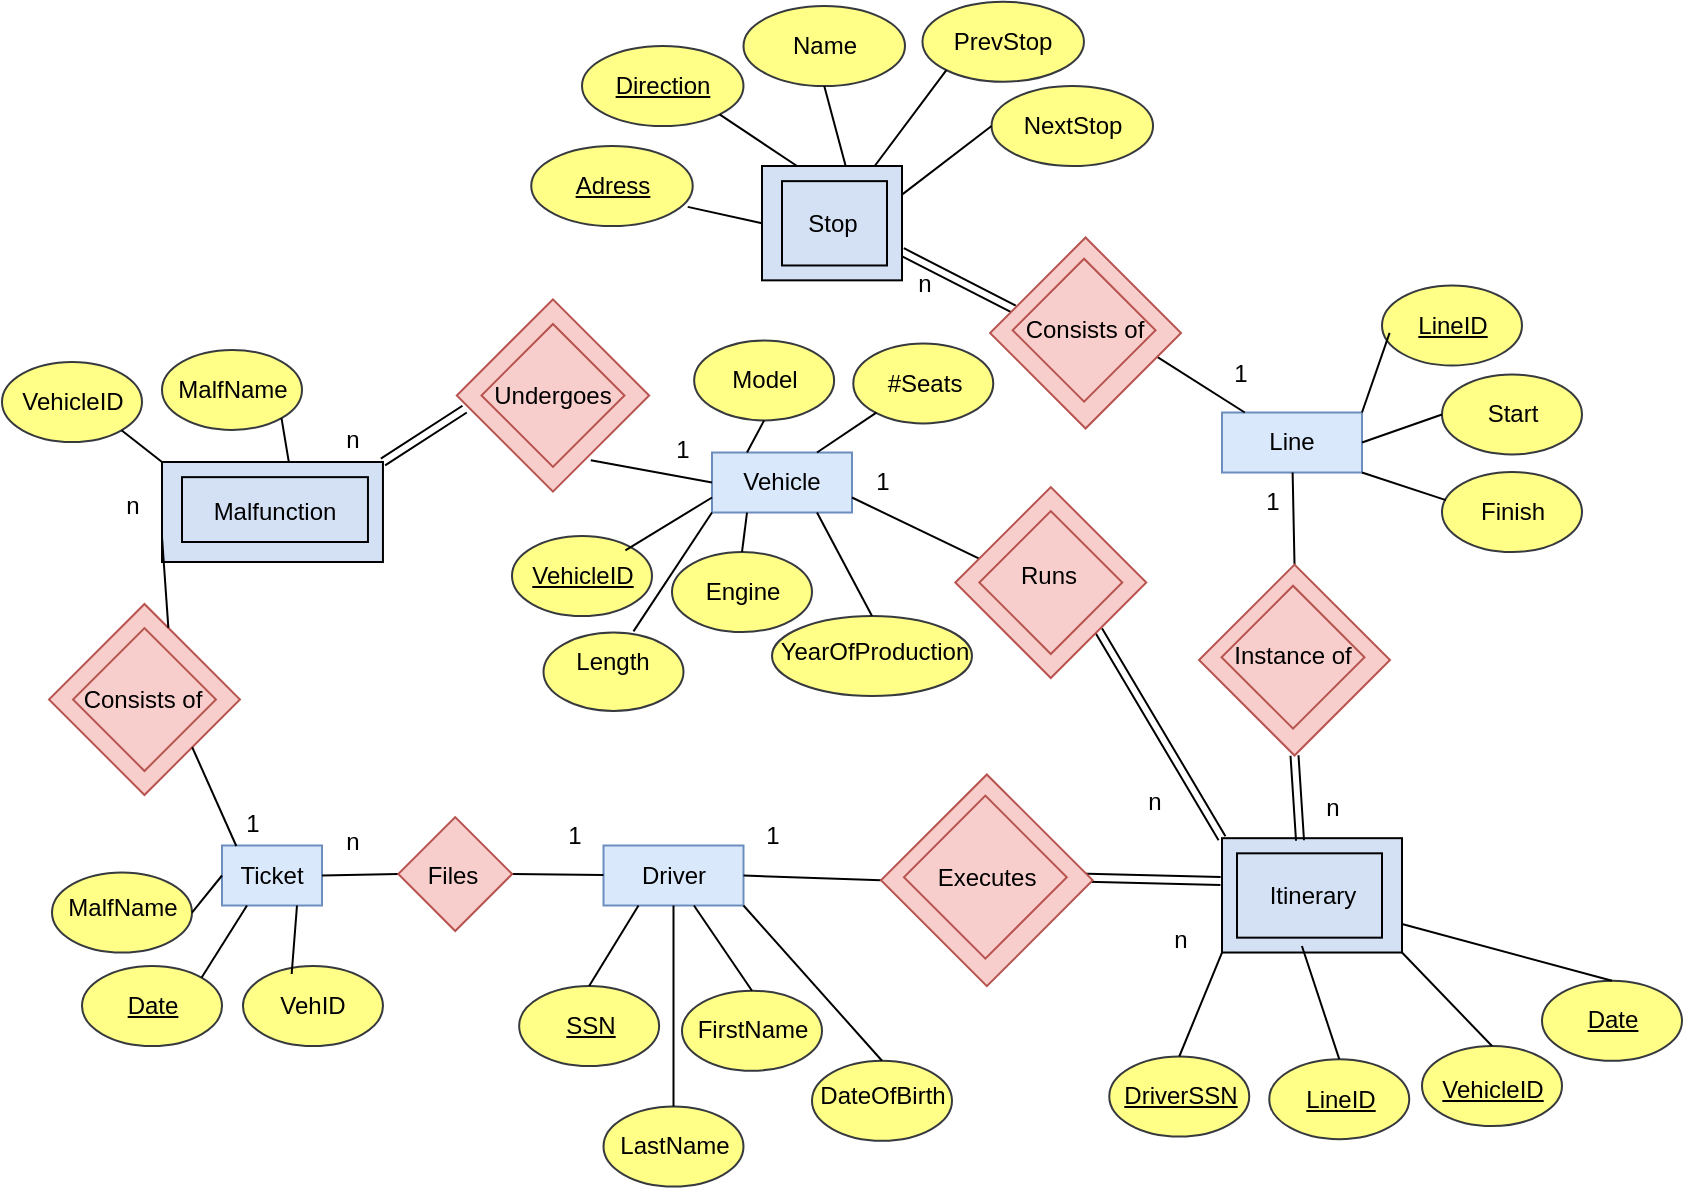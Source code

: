 <mxfile version="20.5.1" type="github">
  <diagram name="Page-1" id="74e2e168-ea6b-b213-b513-2b3c1d86103e">
    <mxGraphModel dx="1483" dy="707" grid="1" gridSize="10" guides="1" tooltips="1" connect="1" arrows="1" fold="1" page="1" pageScale="1" pageWidth="1600" pageHeight="1200" background="#ffffff" math="0" shadow="0">
      <root>
        <mxCell id="0" />
        <mxCell id="1" parent="0" />
        <mxCell id="0TpY3zneYbciwW2qCHmm-88" value="" style="rounded=0;whiteSpace=wrap;html=1;fillColor=#D4E1F5;" vertex="1" parent="1">
          <mxGeometry x="900" y="516.09" width="90" height="57.17" as="geometry" />
        </mxCell>
        <mxCell id="RQqygvgA-cGsSz0pc4jh-1" value="&lt;div&gt;Vehicle&lt;/div&gt;" style="rounded=0;whiteSpace=wrap;html=1;fillColor=#dae8fc;strokeColor=#6c8ebf;" parent="1" vertex="1">
          <mxGeometry x="645" y="323.26" width="70" height="30" as="geometry" />
        </mxCell>
        <mxCell id="RQqygvgA-cGsSz0pc4jh-5" value="&lt;div&gt;Driver&lt;/div&gt;" style="rounded=0;whiteSpace=wrap;html=1;fillColor=#dae8fc;strokeColor=#6c8ebf;" parent="1" vertex="1">
          <mxGeometry x="590.75" y="519.75" width="70" height="30" as="geometry" />
        </mxCell>
        <mxCell id="RQqygvgA-cGsSz0pc4jh-11" value="&lt;div&gt;Line&lt;/div&gt;" style="rounded=0;whiteSpace=wrap;html=1;fillColor=#dae8fc;strokeColor=#6c8ebf;" parent="1" vertex="1">
          <mxGeometry x="900" y="303.26" width="70" height="30" as="geometry" />
        </mxCell>
        <mxCell id="RQqygvgA-cGsSz0pc4jh-14" value="&lt;div&gt;Ticket&lt;/div&gt;" style="rounded=0;whiteSpace=wrap;html=1;fillColor=#dae8fc;strokeColor=#6c8ebf;" parent="1" vertex="1">
          <mxGeometry x="400" y="519.75" width="50" height="30" as="geometry" />
        </mxCell>
        <mxCell id="0TpY3zneYbciwW2qCHmm-1" value="" style="endArrow=none;html=1;rounded=0;exitX=0;exitY=0;exitDx=0;exitDy=0;" edge="1" parent="1" source="0TpY3zneYbciwW2qCHmm-132" target="RQqygvgA-cGsSz0pc4jh-11">
          <mxGeometry width="50" height="50" relative="1" as="geometry">
            <mxPoint x="938" y="373.26" as="sourcePoint" />
            <mxPoint x="944.545" y="483.26" as="targetPoint" />
          </mxGeometry>
        </mxCell>
        <mxCell id="0TpY3zneYbciwW2qCHmm-2" value="" style="shape=link;html=1;rounded=0;entryX=1;entryY=1;entryDx=0;entryDy=0;width=-4;exitX=-0.033;exitY=1.039;exitDx=0;exitDy=0;exitPerimeter=0;" edge="1" parent="1" source="0TpY3zneYbciwW2qCHmm-4" target="0TpY3zneYbciwW2qCHmm-132">
          <mxGeometry width="100" relative="1" as="geometry">
            <mxPoint x="938" y="513.26" as="sourcePoint" />
            <mxPoint x="938.16" y="470.923" as="targetPoint" />
          </mxGeometry>
        </mxCell>
        <mxCell id="0TpY3zneYbciwW2qCHmm-3" value="1" style="text;html=1;align=center;verticalAlign=middle;resizable=0;points=[];autosize=1;strokeColor=none;fillColor=none;" vertex="1" parent="1">
          <mxGeometry x="910" y="333.26" width="30" height="30" as="geometry" />
        </mxCell>
        <mxCell id="0TpY3zneYbciwW2qCHmm-4" value="n" style="text;html=1;align=center;verticalAlign=middle;resizable=0;points=[];autosize=1;strokeColor=none;fillColor=none;" vertex="1" parent="1">
          <mxGeometry x="940" y="486.09" width="30" height="30" as="geometry" />
        </mxCell>
        <mxCell id="0TpY3zneYbciwW2qCHmm-10" value="" style="endArrow=none;html=1;rounded=0;exitX=1;exitY=0.5;exitDx=0;exitDy=0;entryX=0;entryY=1;entryDx=0;entryDy=0;" edge="1" parent="1" source="RQqygvgA-cGsSz0pc4jh-5" target="0TpY3zneYbciwW2qCHmm-86">
          <mxGeometry width="50" height="50" relative="1" as="geometry">
            <mxPoint x="850" y="403.26" as="sourcePoint" />
            <mxPoint x="705.407" y="538.49" as="targetPoint" />
          </mxGeometry>
        </mxCell>
        <mxCell id="0TpY3zneYbciwW2qCHmm-11" value="" style="shape=link;html=1;rounded=0;exitX=1;exitY=0;exitDx=0;exitDy=0;entryX=-0.008;entryY=0.374;entryDx=0;entryDy=0;entryPerimeter=0;" edge="1" parent="1" source="0TpY3zneYbciwW2qCHmm-85" target="0TpY3zneYbciwW2qCHmm-88">
          <mxGeometry width="100" relative="1" as="geometry">
            <mxPoint x="805.873" y="538.83" as="sourcePoint" />
            <mxPoint x="892.624" y="537.895" as="targetPoint" />
          </mxGeometry>
        </mxCell>
        <mxCell id="0TpY3zneYbciwW2qCHmm-12" value="1" style="text;html=1;align=center;verticalAlign=middle;resizable=0;points=[];autosize=1;strokeColor=none;fillColor=none;" vertex="1" parent="1">
          <mxGeometry x="660" y="499.75" width="30" height="30" as="geometry" />
        </mxCell>
        <mxCell id="0TpY3zneYbciwW2qCHmm-13" value="n" style="text;html=1;align=center;verticalAlign=middle;resizable=0;points=[];autosize=1;strokeColor=none;fillColor=none;" vertex="1" parent="1">
          <mxGeometry x="863.63" y="552.12" width="30" height="30" as="geometry" />
        </mxCell>
        <mxCell id="0TpY3zneYbciwW2qCHmm-15" value="" style="endArrow=none;html=1;rounded=0;entryX=1;entryY=0.75;entryDx=0;entryDy=0;exitX=0;exitY=0.75;exitDx=0;exitDy=0;" edge="1" parent="1" source="0TpY3zneYbciwW2qCHmm-135" target="RQqygvgA-cGsSz0pc4jh-1">
          <mxGeometry width="50" height="50" relative="1" as="geometry">
            <mxPoint x="770.439" y="383.459" as="sourcePoint" />
            <mxPoint x="934.545" y="483.26" as="targetPoint" />
          </mxGeometry>
        </mxCell>
        <mxCell id="0TpY3zneYbciwW2qCHmm-16" value="" style="shape=link;html=1;rounded=0;exitX=1;exitY=0.5;exitDx=0;exitDy=0;entryX=0;entryY=0;entryDx=0;entryDy=0;" edge="1" parent="1" source="0TpY3zneYbciwW2qCHmm-135" target="0TpY3zneYbciwW2qCHmm-88">
          <mxGeometry width="100" relative="1" as="geometry">
            <mxPoint x="833.357" y="421.345" as="sourcePoint" />
            <mxPoint x="894.36" y="514.41" as="targetPoint" />
          </mxGeometry>
        </mxCell>
        <mxCell id="0TpY3zneYbciwW2qCHmm-18" value="1" style="text;html=1;align=center;verticalAlign=middle;resizable=0;points=[];autosize=1;strokeColor=none;fillColor=none;" vertex="1" parent="1">
          <mxGeometry x="715" y="323.26" width="30" height="30" as="geometry" />
        </mxCell>
        <mxCell id="0TpY3zneYbciwW2qCHmm-19" value="n" style="text;html=1;align=center;verticalAlign=middle;resizable=0;points=[];autosize=1;strokeColor=none;fillColor=none;" vertex="1" parent="1">
          <mxGeometry x="851.27" y="483.26" width="30" height="30" as="geometry" />
        </mxCell>
        <mxCell id="0TpY3zneYbciwW2qCHmm-38" value="" style="endArrow=none;html=1;rounded=0;exitX=1;exitY=0.25;exitDx=0;exitDy=0;" edge="1" parent="1" source="0TpY3zneYbciwW2qCHmm-138" target="RQqygvgA-cGsSz0pc4jh-11">
          <mxGeometry width="50" height="50" relative="1" as="geometry">
            <mxPoint x="883.99" y="279.63" as="sourcePoint" />
            <mxPoint x="934.545" y="403.26" as="targetPoint" />
          </mxGeometry>
        </mxCell>
        <mxCell id="0TpY3zneYbciwW2qCHmm-39" value="" style="shape=link;html=1;rounded=0;exitX=1;exitY=0.75;exitDx=0;exitDy=0;entryX=0;entryY=0.75;entryDx=0;entryDy=0;" edge="1" parent="1" source="0TpY3zneYbciwW2qCHmm-100" target="0TpY3zneYbciwW2qCHmm-138">
          <mxGeometry width="100" relative="1" as="geometry">
            <mxPoint x="760" y="234.163" as="sourcePoint" />
            <mxPoint x="803.99" y="246.63" as="targetPoint" />
          </mxGeometry>
        </mxCell>
        <mxCell id="0TpY3zneYbciwW2qCHmm-47" value="" style="endArrow=none;html=1;rounded=0;exitX=0;exitY=0.5;exitDx=0;exitDy=0;entryX=1.033;entryY=0.64;entryDx=0;entryDy=0;entryPerimeter=0;" edge="1" parent="1" source="RQqygvgA-cGsSz0pc4jh-1" target="0TpY3zneYbciwW2qCHmm-143">
          <mxGeometry width="50" height="50" relative="1" as="geometry">
            <mxPoint x="810" y="353.26" as="sourcePoint" />
            <mxPoint x="608.943" y="311.573" as="targetPoint" />
          </mxGeometry>
        </mxCell>
        <mxCell id="0TpY3zneYbciwW2qCHmm-48" value="1" style="text;html=1;align=center;verticalAlign=middle;resizable=0;points=[];autosize=1;strokeColor=none;fillColor=none;" vertex="1" parent="1">
          <mxGeometry x="615" y="307.2" width="30" height="30" as="geometry" />
        </mxCell>
        <mxCell id="0TpY3zneYbciwW2qCHmm-49" value="" style="shape=link;html=1;rounded=0;exitX=1;exitY=0;exitDx=0;exitDy=0;entryX=-0.052;entryY=0.728;entryDx=0;entryDy=0;entryPerimeter=0;" edge="1" parent="1" source="0TpY3zneYbciwW2qCHmm-91" target="0TpY3zneYbciwW2qCHmm-146">
          <mxGeometry width="100" relative="1" as="geometry">
            <mxPoint x="516.975" y="371.281" as="sourcePoint" />
            <mxPoint x="557.999" y="318.286" as="targetPoint" />
          </mxGeometry>
        </mxCell>
        <mxCell id="0TpY3zneYbciwW2qCHmm-50" value="n" style="text;html=1;align=center;verticalAlign=middle;resizable=0;points=[];autosize=1;strokeColor=none;fillColor=none;" vertex="1" parent="1">
          <mxGeometry x="450.48" y="301.94" width="30" height="30" as="geometry" />
        </mxCell>
        <mxCell id="0TpY3zneYbciwW2qCHmm-51" value="n" style="text;html=1;align=center;verticalAlign=middle;resizable=0;points=[];autosize=1;strokeColor=none;fillColor=none;" vertex="1" parent="1">
          <mxGeometry x="735.64" y="223.65" width="30" height="30" as="geometry" />
        </mxCell>
        <mxCell id="0TpY3zneYbciwW2qCHmm-54" value="1" style="text;html=1;align=center;verticalAlign=middle;resizable=0;points=[];autosize=1;strokeColor=none;fillColor=none;" vertex="1" parent="1">
          <mxGeometry x="893.63" y="268.72" width="30" height="30" as="geometry" />
        </mxCell>
        <mxCell id="0TpY3zneYbciwW2qCHmm-59" value="" style="endArrow=none;html=1;rounded=0;exitX=1;exitY=0;exitDx=0;exitDy=0;" edge="1" parent="1" source="0TpY3zneYbciwW2qCHmm-83" target="RQqygvgA-cGsSz0pc4jh-5">
          <mxGeometry width="50" height="50" relative="1" as="geometry">
            <mxPoint x="543" y="532.26" as="sourcePoint" />
            <mxPoint x="794.545" y="503.26" as="targetPoint" />
          </mxGeometry>
        </mxCell>
        <mxCell id="0TpY3zneYbciwW2qCHmm-60" value="" style="endArrow=none;html=1;rounded=0;exitX=1;exitY=0.5;exitDx=0;exitDy=0;entryX=0;entryY=1;entryDx=0;entryDy=0;" edge="1" parent="1" source="RQqygvgA-cGsSz0pc4jh-14" target="0TpY3zneYbciwW2qCHmm-83">
          <mxGeometry width="50" height="50" relative="1" as="geometry">
            <mxPoint x="500" y="593.26" as="sourcePoint" />
            <mxPoint x="500.455" y="539.706" as="targetPoint" />
          </mxGeometry>
        </mxCell>
        <mxCell id="0TpY3zneYbciwW2qCHmm-61" value="1" style="text;html=1;align=center;verticalAlign=middle;resizable=0;points=[];autosize=1;strokeColor=none;fillColor=none;" vertex="1" parent="1">
          <mxGeometry x="560.75" y="499.75" width="30" height="30" as="geometry" />
        </mxCell>
        <mxCell id="0TpY3zneYbciwW2qCHmm-62" value="n" style="text;html=1;align=center;verticalAlign=middle;resizable=0;points=[];autosize=1;strokeColor=none;fillColor=none;" vertex="1" parent="1">
          <mxGeometry x="450.0" y="503.26" width="30" height="30" as="geometry" />
        </mxCell>
        <mxCell id="0TpY3zneYbciwW2qCHmm-83" value="" style="whiteSpace=wrap;html=1;aspect=fixed;fillColor=#f8cecc;rotation=45;strokeColor=#b85450;" vertex="1" parent="1">
          <mxGeometry x="496.49" y="513.92" width="40.25" height="40.25" as="geometry" />
        </mxCell>
        <mxCell id="0TpY3zneYbciwW2qCHmm-58" value="Files" style="text;html=1;align=center;verticalAlign=middle;resizable=0;points=[];autosize=1;strokeColor=none;fillColor=none;" vertex="1" parent="1">
          <mxGeometry x="490.22" y="519.75" width="50" height="30" as="geometry" />
        </mxCell>
        <mxCell id="0TpY3zneYbciwW2qCHmm-86" value="" style="whiteSpace=wrap;html=1;aspect=fixed;rotation=45;fillColor=#f8cecc;strokeColor=#b85450;" vertex="1" parent="1">
          <mxGeometry x="745.0" y="499.75" width="74.85" height="74.85" as="geometry" />
        </mxCell>
        <mxCell id="0TpY3zneYbciwW2qCHmm-85" value="" style="whiteSpace=wrap;html=1;aspect=fixed;fillColor=#f8cecc;rotation=45;strokeColor=#b85450;" vertex="1" parent="1">
          <mxGeometry x="752.89" y="506.78" width="57.59" height="57.59" as="geometry" />
        </mxCell>
        <mxCell id="0TpY3zneYbciwW2qCHmm-87" value="" style="rounded=0;whiteSpace=wrap;html=1;fillColor=#D4E1F5;" vertex="1" parent="1">
          <mxGeometry x="907.5" y="523.66" width="72.5" height="42.17" as="geometry" />
        </mxCell>
        <mxCell id="0TpY3zneYbciwW2qCHmm-90" value="Itinerary" style="text;html=1;align=center;verticalAlign=middle;resizable=0;points=[];autosize=1;strokeColor=none;fillColor=none;" vertex="1" parent="1">
          <mxGeometry x="915" y="529.68" width="60" height="30" as="geometry" />
        </mxCell>
        <mxCell id="0TpY3zneYbciwW2qCHmm-91" value="" style="rounded=0;whiteSpace=wrap;html=1;fillColor=#D4E1F5;" vertex="1" parent="1">
          <mxGeometry x="370" y="328" width="110.48" height="50" as="geometry" />
        </mxCell>
        <mxCell id="0TpY3zneYbciwW2qCHmm-93" value="" style="rounded=0;whiteSpace=wrap;html=1;fillColor=#D4E1F5;" vertex="1" parent="1">
          <mxGeometry x="380" y="335.57" width="92.98" height="32.43" as="geometry" />
        </mxCell>
        <mxCell id="0TpY3zneYbciwW2qCHmm-95" value="Malfunction" style="text;html=1;align=center;verticalAlign=middle;resizable=0;points=[];autosize=1;strokeColor=none;fillColor=none;" vertex="1" parent="1">
          <mxGeometry x="386.49" y="338" width="80" height="30" as="geometry" />
        </mxCell>
        <mxCell id="0TpY3zneYbciwW2qCHmm-100" value="" style="rounded=0;whiteSpace=wrap;html=1;fillColor=#D4E1F5;" vertex="1" parent="1">
          <mxGeometry x="670" y="180" width="70" height="57.17" as="geometry" />
        </mxCell>
        <mxCell id="0TpY3zneYbciwW2qCHmm-101" value="" style="rounded=0;whiteSpace=wrap;html=1;fillColor=#D4E1F5;" vertex="1" parent="1">
          <mxGeometry x="680" y="187.57" width="52.5" height="42.17" as="geometry" />
        </mxCell>
        <mxCell id="0TpY3zneYbciwW2qCHmm-103" value="Stop" style="text;html=1;align=center;verticalAlign=middle;resizable=0;points=[];autosize=1;strokeColor=none;fillColor=none;" vertex="1" parent="1">
          <mxGeometry x="680" y="193.65" width="50" height="30" as="geometry" />
        </mxCell>
        <mxCell id="0TpY3zneYbciwW2qCHmm-105" value="Executes" style="text;html=1;align=center;verticalAlign=middle;resizable=0;points=[];autosize=1;strokeColor=none;fillColor=none;" vertex="1" parent="1">
          <mxGeometry x="747.42" y="520.57" width="70" height="30" as="geometry" />
        </mxCell>
        <mxCell id="0TpY3zneYbciwW2qCHmm-132" value="" style="whiteSpace=wrap;html=1;aspect=fixed;rotation=45;fillColor=#f8cecc;strokeColor=#b85450;" vertex="1" parent="1">
          <mxGeometry x="902.5" y="393.26" width="67.51" height="67.51" as="geometry" />
        </mxCell>
        <mxCell id="0TpY3zneYbciwW2qCHmm-133" value="" style="whiteSpace=wrap;html=1;aspect=fixed;fillColor=#f8cecc;rotation=45;strokeColor=#b85450;" vertex="1" parent="1">
          <mxGeometry x="910.25" y="400.35" width="50.53" height="50.53" as="geometry" />
        </mxCell>
        <mxCell id="0TpY3zneYbciwW2qCHmm-134" value="Instance of" style="text;html=1;align=center;verticalAlign=middle;resizable=0;points=[];autosize=1;strokeColor=none;fillColor=none;" vertex="1" parent="1">
          <mxGeometry x="895" y="410.43" width="80" height="30" as="geometry" />
        </mxCell>
        <mxCell id="0TpY3zneYbciwW2qCHmm-135" value="" style="whiteSpace=wrap;html=1;aspect=fixed;rotation=45;fillColor=#f8cecc;strokeColor=#b85450;" vertex="1" parent="1">
          <mxGeometry x="780.64" y="354.51" width="67.51" height="67.51" as="geometry" />
        </mxCell>
        <mxCell id="0TpY3zneYbciwW2qCHmm-136" value="" style="whiteSpace=wrap;html=1;aspect=fixed;fillColor=#f8cecc;rotation=45;strokeColor=#b85450;" vertex="1" parent="1">
          <mxGeometry x="789.13" y="363.0" width="50.53" height="50.53" as="geometry" />
        </mxCell>
        <mxCell id="0TpY3zneYbciwW2qCHmm-137" value="Runs" style="text;html=1;align=center;verticalAlign=middle;resizable=0;points=[];autosize=1;strokeColor=none;fillColor=none;" vertex="1" parent="1">
          <mxGeometry x="788.15" y="370.31" width="50" height="30" as="geometry" />
        </mxCell>
        <mxCell id="0TpY3zneYbciwW2qCHmm-138" value="" style="whiteSpace=wrap;html=1;aspect=fixed;rotation=45;fillColor=#f8cecc;strokeColor=#b85450;" vertex="1" parent="1">
          <mxGeometry x="798.02" y="229.74" width="67.51" height="67.51" as="geometry" />
        </mxCell>
        <mxCell id="0TpY3zneYbciwW2qCHmm-139" value="" style="whiteSpace=wrap;html=1;aspect=fixed;fillColor=#f8cecc;rotation=45;strokeColor=#b85450;" vertex="1" parent="1">
          <mxGeometry x="805.77" y="236.83" width="50.53" height="50.53" as="geometry" />
        </mxCell>
        <mxCell id="0TpY3zneYbciwW2qCHmm-142" value="Consists of" style="text;html=1;align=center;verticalAlign=middle;resizable=0;points=[];autosize=1;strokeColor=none;fillColor=none;" vertex="1" parent="1">
          <mxGeometry x="791.04" y="247.09" width="80" height="30" as="geometry" />
        </mxCell>
        <mxCell id="0TpY3zneYbciwW2qCHmm-143" value="" style="whiteSpace=wrap;html=1;aspect=fixed;rotation=45;fillColor=#f8cecc;strokeColor=#b85450;" vertex="1" parent="1">
          <mxGeometry x="531.49" y="260.73" width="67.99" height="67.99" as="geometry" />
        </mxCell>
        <mxCell id="0TpY3zneYbciwW2qCHmm-144" value="" style="whiteSpace=wrap;html=1;aspect=fixed;fillColor=#f8cecc;rotation=45;strokeColor=#b85450;" vertex="1" parent="1">
          <mxGeometry x="540.22" y="269.46" width="50.53" height="50.53" as="geometry" />
        </mxCell>
        <mxCell id="0TpY3zneYbciwW2qCHmm-146" value="Undergoes" style="text;html=1;align=center;verticalAlign=middle;resizable=0;points=[];autosize=1;strokeColor=none;fillColor=none;" vertex="1" parent="1">
          <mxGeometry x="525.48" y="279.73" width="80" height="30" as="geometry" />
        </mxCell>
        <mxCell id="0TpY3zneYbciwW2qCHmm-149" value="" style="ellipse;whiteSpace=wrap;html=1;fillColor=#ffff88;strokeColor=#36393d;" vertex="1" parent="1">
          <mxGeometry x="330" y="580" width="70" height="40" as="geometry" />
        </mxCell>
        <mxCell id="0TpY3zneYbciwW2qCHmm-150" value="&lt;u&gt;Date&lt;/u&gt;" style="text;html=1;align=center;verticalAlign=middle;resizable=0;points=[];autosize=1;strokeColor=none;fillColor=none;" vertex="1" parent="1">
          <mxGeometry x="340" y="585" width="50" height="30" as="geometry" />
        </mxCell>
        <mxCell id="0TpY3zneYbciwW2qCHmm-153" value="" style="endArrow=none;html=1;rounded=0;exitX=1;exitY=0;exitDx=0;exitDy=0;entryX=0.25;entryY=1;entryDx=0;entryDy=0;" edge="1" parent="1" source="0TpY3zneYbciwW2qCHmm-149" target="RQqygvgA-cGsSz0pc4jh-14">
          <mxGeometry width="50" height="50" relative="1" as="geometry">
            <mxPoint x="450" y="535.58" as="sourcePoint" />
            <mxPoint x="400" y="560" as="targetPoint" />
          </mxGeometry>
        </mxCell>
        <mxCell id="0TpY3zneYbciwW2qCHmm-154" value="" style="whiteSpace=wrap;html=1;aspect=fixed;rotation=45;fillColor=#f8cecc;strokeColor=#b85450;" vertex="1" parent="1">
          <mxGeometry x="327.49" y="413" width="67.51" height="67.51" as="geometry" />
        </mxCell>
        <mxCell id="0TpY3zneYbciwW2qCHmm-155" value="" style="whiteSpace=wrap;html=1;aspect=fixed;fillColor=#f8cecc;rotation=45;strokeColor=#b85450;" vertex="1" parent="1">
          <mxGeometry x="335.98" y="421.49" width="50.53" height="50.53" as="geometry" />
        </mxCell>
        <mxCell id="0TpY3zneYbciwW2qCHmm-156" value="Consists of" style="text;html=1;align=center;verticalAlign=middle;resizable=0;points=[];autosize=1;strokeColor=none;fillColor=none;" vertex="1" parent="1">
          <mxGeometry x="320" y="431.75" width="80" height="30" as="geometry" />
        </mxCell>
        <mxCell id="0TpY3zneYbciwW2qCHmm-158" value="" style="endArrow=none;html=1;rounded=0;entryX=0;entryY=0.75;entryDx=0;entryDy=0;exitX=0.25;exitY=0;exitDx=0;exitDy=0;" edge="1" parent="1" source="0TpY3zneYbciwW2qCHmm-154" target="0TpY3zneYbciwW2qCHmm-91">
          <mxGeometry width="50" height="50" relative="1" as="geometry">
            <mxPoint x="316.568" y="380.781" as="sourcePoint" />
            <mxPoint x="569.065" y="468.53" as="targetPoint" />
          </mxGeometry>
        </mxCell>
        <mxCell id="0TpY3zneYbciwW2qCHmm-159" value="" style="endArrow=none;html=1;rounded=0;exitX=1;exitY=0.5;exitDx=0;exitDy=0;entryX=0.143;entryY=0.008;entryDx=0;entryDy=0;entryPerimeter=0;" edge="1" parent="1" source="0TpY3zneYbciwW2qCHmm-154" target="RQqygvgA-cGsSz0pc4jh-14">
          <mxGeometry width="50" height="50" relative="1" as="geometry">
            <mxPoint x="510" y="440" as="sourcePoint" />
            <mxPoint x="604.545" y="520" as="targetPoint" />
          </mxGeometry>
        </mxCell>
        <mxCell id="0TpY3zneYbciwW2qCHmm-160" value="1" style="text;html=1;align=center;verticalAlign=middle;resizable=0;points=[];autosize=1;strokeColor=none;fillColor=none;" vertex="1" parent="1">
          <mxGeometry x="400" y="493.66" width="30" height="30" as="geometry" />
        </mxCell>
        <mxCell id="0TpY3zneYbciwW2qCHmm-161" value="n" style="text;html=1;align=center;verticalAlign=middle;resizable=0;points=[];autosize=1;strokeColor=none;fillColor=none;" vertex="1" parent="1">
          <mxGeometry x="340" y="335.09" width="30" height="30" as="geometry" />
        </mxCell>
        <mxCell id="0TpY3zneYbciwW2qCHmm-165" value="" style="ellipse;whiteSpace=wrap;html=1;fillColor=#ffff88;strokeColor=#36393d;" vertex="1" parent="1">
          <mxGeometry x="410.48" y="580" width="70" height="40" as="geometry" />
        </mxCell>
        <mxCell id="0TpY3zneYbciwW2qCHmm-166" value="VehID" style="text;html=1;align=center;verticalAlign=middle;resizable=0;points=[];autosize=1;strokeColor=none;fillColor=none;" vertex="1" parent="1">
          <mxGeometry x="420.48" y="585" width="50" height="30" as="geometry" />
        </mxCell>
        <mxCell id="0TpY3zneYbciwW2qCHmm-167" value="" style="endArrow=none;html=1;rounded=0;exitX=0.287;exitY=-0.033;exitDx=0;exitDy=0;entryX=0.75;entryY=1;entryDx=0;entryDy=0;exitPerimeter=0;" edge="1" parent="1" source="0TpY3zneYbciwW2qCHmm-166" target="RQqygvgA-cGsSz0pc4jh-14">
          <mxGeometry width="50" height="50" relative="1" as="geometry">
            <mxPoint x="560" y="557.3" as="sourcePoint" />
            <mxPoint x="460" y="571.47" as="targetPoint" />
          </mxGeometry>
        </mxCell>
        <mxCell id="0TpY3zneYbciwW2qCHmm-168" value="" style="ellipse;whiteSpace=wrap;html=1;fillColor=#ffff88;strokeColor=#36393d;" vertex="1" parent="1">
          <mxGeometry x="315" y="533.26" width="70" height="40" as="geometry" />
        </mxCell>
        <mxCell id="0TpY3zneYbciwW2qCHmm-170" value="" style="endArrow=none;html=1;rounded=0;entryX=0;entryY=0.5;entryDx=0;entryDy=0;startArrow=none;exitX=1;exitY=0.5;exitDx=0;exitDy=0;" edge="1" parent="1" source="0TpY3zneYbciwW2qCHmm-168" target="RQqygvgA-cGsSz0pc4jh-14">
          <mxGeometry width="50" height="50" relative="1" as="geometry">
            <mxPoint x="210" y="450" as="sourcePoint" />
            <mxPoint x="275" y="516.09" as="targetPoint" />
          </mxGeometry>
        </mxCell>
        <mxCell id="0TpY3zneYbciwW2qCHmm-174" value="" style="ellipse;whiteSpace=wrap;html=1;fillColor=#ffff88;strokeColor=#36393d;" vertex="1" parent="1">
          <mxGeometry x="290" y="278" width="70" height="40" as="geometry" />
        </mxCell>
        <mxCell id="0TpY3zneYbciwW2qCHmm-175" value="VehicleID" style="text;html=1;align=center;verticalAlign=middle;resizable=0;points=[];autosize=1;strokeColor=none;fillColor=none;" vertex="1" parent="1">
          <mxGeometry x="290" y="283" width="70" height="30" as="geometry" />
        </mxCell>
        <mxCell id="0TpY3zneYbciwW2qCHmm-176" value="" style="endArrow=none;html=1;rounded=0;entryX=0;entryY=0;entryDx=0;entryDy=0;exitX=1;exitY=1;exitDx=0;exitDy=0;" edge="1" parent="1" source="0TpY3zneYbciwW2qCHmm-174" target="0TpY3zneYbciwW2qCHmm-91">
          <mxGeometry width="50" height="50" relative="1" as="geometry">
            <mxPoint x="340" y="294.74" as="sourcePoint" />
            <mxPoint x="340" y="227.75" as="targetPoint" />
          </mxGeometry>
        </mxCell>
        <mxCell id="0TpY3zneYbciwW2qCHmm-177" value="" style="ellipse;whiteSpace=wrap;html=1;fillColor=#ffff88;strokeColor=#36393d;" vertex="1" parent="1">
          <mxGeometry x="370" y="271.94" width="70" height="40" as="geometry" />
        </mxCell>
        <mxCell id="0TpY3zneYbciwW2qCHmm-178" value="MalfName" style="text;html=1;align=center;verticalAlign=middle;resizable=0;points=[];autosize=1;strokeColor=none;fillColor=none;" vertex="1" parent="1">
          <mxGeometry x="365" y="276.94" width="80" height="30" as="geometry" />
        </mxCell>
        <mxCell id="0TpY3zneYbciwW2qCHmm-179" value="" style="endArrow=none;html=1;rounded=0;entryX=0.574;entryY=0.001;entryDx=0;entryDy=0;exitX=1;exitY=1;exitDx=0;exitDy=0;entryPerimeter=0;" edge="1" parent="1" source="0TpY3zneYbciwW2qCHmm-177" target="0TpY3zneYbciwW2qCHmm-91">
          <mxGeometry width="50" height="50" relative="1" as="geometry">
            <mxPoint x="420" y="288.68" as="sourcePoint" />
            <mxPoint x="450" y="321.94" as="targetPoint" />
          </mxGeometry>
        </mxCell>
        <mxCell id="0TpY3zneYbciwW2qCHmm-180" value="" style="ellipse;whiteSpace=wrap;html=1;fillColor=#ffff88;strokeColor=#36393d;" vertex="1" parent="1">
          <mxGeometry x="548.57" y="590" width="70" height="40" as="geometry" />
        </mxCell>
        <mxCell id="0TpY3zneYbciwW2qCHmm-181" value="&lt;u&gt;SSN&lt;/u&gt;" style="text;html=1;align=center;verticalAlign=middle;resizable=0;points=[];autosize=1;strokeColor=none;fillColor=none;" vertex="1" parent="1">
          <mxGeometry x="558.57" y="595" width="50" height="30" as="geometry" />
        </mxCell>
        <mxCell id="0TpY3zneYbciwW2qCHmm-182" value="" style="endArrow=none;html=1;rounded=0;entryX=0.25;entryY=1;entryDx=0;entryDy=0;exitX=0.5;exitY=0;exitDx=0;exitDy=0;" edge="1" parent="1" source="0TpY3zneYbciwW2qCHmm-180" target="RQqygvgA-cGsSz0pc4jh-5">
          <mxGeometry width="50" height="50" relative="1" as="geometry">
            <mxPoint x="584" y="570" as="sourcePoint" />
            <mxPoint x="628.57" y="640" as="targetPoint" />
          </mxGeometry>
        </mxCell>
        <mxCell id="0TpY3zneYbciwW2qCHmm-183" value="" style="ellipse;whiteSpace=wrap;html=1;fillColor=#ffff88;strokeColor=#36393d;" vertex="1" parent="1">
          <mxGeometry x="630" y="592.37" width="70" height="40" as="geometry" />
        </mxCell>
        <mxCell id="0TpY3zneYbciwW2qCHmm-184" value="FirstName" style="text;html=1;align=center;verticalAlign=middle;resizable=0;points=[];autosize=1;strokeColor=none;fillColor=none;" vertex="1" parent="1">
          <mxGeometry x="625" y="597.37" width="80" height="30" as="geometry" />
        </mxCell>
        <mxCell id="0TpY3zneYbciwW2qCHmm-185" value="" style="endArrow=none;html=1;rounded=0;exitX=0.5;exitY=0;exitDx=0;exitDy=0;" edge="1" parent="1" source="0TpY3zneYbciwW2qCHmm-183" target="RQqygvgA-cGsSz0pc4jh-5">
          <mxGeometry width="50" height="50" relative="1" as="geometry">
            <mxPoint x="665.43" y="572.37" as="sourcePoint" />
            <mxPoint x="689.68" y="552.12" as="targetPoint" />
          </mxGeometry>
        </mxCell>
        <mxCell id="0TpY3zneYbciwW2qCHmm-186" value="" style="ellipse;whiteSpace=wrap;html=1;fillColor=#ffff88;strokeColor=#36393d;" vertex="1" parent="1">
          <mxGeometry x="590.75" y="650.25" width="70" height="40" as="geometry" />
        </mxCell>
        <mxCell id="0TpY3zneYbciwW2qCHmm-187" value="LastName" style="text;html=1;align=center;verticalAlign=middle;resizable=0;points=[];autosize=1;strokeColor=none;fillColor=none;" vertex="1" parent="1">
          <mxGeometry x="585.75" y="655.25" width="80" height="30" as="geometry" />
        </mxCell>
        <mxCell id="0TpY3zneYbciwW2qCHmm-188" value="" style="endArrow=none;html=1;rounded=0;entryX=0.5;entryY=1;entryDx=0;entryDy=0;exitX=0.5;exitY=0;exitDx=0;exitDy=0;" edge="1" parent="1" source="0TpY3zneYbciwW2qCHmm-186" target="RQqygvgA-cGsSz0pc4jh-5">
          <mxGeometry width="50" height="50" relative="1" as="geometry">
            <mxPoint x="610.43" y="630.25" as="sourcePoint" />
            <mxPoint x="634.68" y="610.0" as="targetPoint" />
          </mxGeometry>
        </mxCell>
        <mxCell id="0TpY3zneYbciwW2qCHmm-190" value="" style="ellipse;whiteSpace=wrap;html=1;fillColor=#ffff88;strokeColor=#36393d;" vertex="1" parent="1">
          <mxGeometry x="695" y="627.37" width="70" height="40" as="geometry" />
        </mxCell>
        <mxCell id="0TpY3zneYbciwW2qCHmm-191" value="DateOfBirth" style="text;html=1;align=center;verticalAlign=middle;resizable=0;points=[];autosize=1;strokeColor=none;fillColor=none;" vertex="1" parent="1">
          <mxGeometry x="685" y="630" width="90" height="30" as="geometry" />
        </mxCell>
        <mxCell id="0TpY3zneYbciwW2qCHmm-192" value="" style="endArrow=none;html=1;rounded=0;entryX=1;entryY=1;entryDx=0;entryDy=0;exitX=0.5;exitY=0;exitDx=0;exitDy=0;" edge="1" parent="1" source="0TpY3zneYbciwW2qCHmm-190" target="RQqygvgA-cGsSz0pc4jh-5">
          <mxGeometry width="50" height="50" relative="1" as="geometry">
            <mxPoint x="715.43" y="640.25" as="sourcePoint" />
            <mxPoint x="739.68" y="620.0" as="targetPoint" />
          </mxGeometry>
        </mxCell>
        <mxCell id="0TpY3zneYbciwW2qCHmm-193" value="" style="ellipse;whiteSpace=wrap;html=1;fillColor=#ffff88;strokeColor=#36393d;" vertex="1" parent="1">
          <mxGeometry x="843.63" y="625.25" width="70" height="40" as="geometry" />
        </mxCell>
        <mxCell id="0TpY3zneYbciwW2qCHmm-194" value="&lt;u&gt;DriverSSN&lt;/u&gt;" style="text;html=1;align=center;verticalAlign=middle;resizable=0;points=[];autosize=1;strokeColor=none;fillColor=none;" vertex="1" parent="1">
          <mxGeometry x="838.63" y="630.25" width="80" height="30" as="geometry" />
        </mxCell>
        <mxCell id="0TpY3zneYbciwW2qCHmm-195" value="" style="endArrow=none;html=1;rounded=0;entryX=0;entryY=1;entryDx=0;entryDy=0;exitX=0.5;exitY=0;exitDx=0;exitDy=0;" edge="1" parent="1" source="0TpY3zneYbciwW2qCHmm-193" target="0TpY3zneYbciwW2qCHmm-88">
          <mxGeometry width="50" height="50" relative="1" as="geometry">
            <mxPoint x="879.06" y="605.25" as="sourcePoint" />
            <mxPoint x="903.31" y="585.0" as="targetPoint" />
          </mxGeometry>
        </mxCell>
        <mxCell id="0TpY3zneYbciwW2qCHmm-196" value="" style="ellipse;whiteSpace=wrap;html=1;fillColor=#ffff88;strokeColor=#36393d;" vertex="1" parent="1">
          <mxGeometry x="923.63" y="626.59" width="70" height="40" as="geometry" />
        </mxCell>
        <mxCell id="0TpY3zneYbciwW2qCHmm-197" value="&lt;u&gt;LineID&lt;/u&gt;" style="text;html=1;align=center;verticalAlign=middle;resizable=0;points=[];autosize=1;strokeColor=none;fillColor=none;" vertex="1" parent="1">
          <mxGeometry x="928.63" y="631.59" width="60" height="30" as="geometry" />
        </mxCell>
        <mxCell id="0TpY3zneYbciwW2qCHmm-198" value="" style="endArrow=none;html=1;rounded=0;exitX=0.5;exitY=0;exitDx=0;exitDy=0;entryX=0.444;entryY=0.943;entryDx=0;entryDy=0;entryPerimeter=0;" edge="1" parent="1" source="0TpY3zneYbciwW2qCHmm-196" target="0TpY3zneYbciwW2qCHmm-88">
          <mxGeometry width="50" height="50" relative="1" as="geometry">
            <mxPoint x="959.06" y="606.59" as="sourcePoint" />
            <mxPoint x="930" y="590" as="targetPoint" />
          </mxGeometry>
        </mxCell>
        <mxCell id="0TpY3zneYbciwW2qCHmm-201" value="" style="ellipse;whiteSpace=wrap;html=1;fillColor=#ffff88;strokeColor=#36393d;" vertex="1" parent="1">
          <mxGeometry x="1000.0" y="620" width="70" height="40" as="geometry" />
        </mxCell>
        <mxCell id="0TpY3zneYbciwW2qCHmm-202" value="&lt;u&gt;VehicleID&lt;/u&gt;" style="text;html=1;align=center;verticalAlign=middle;resizable=0;points=[];autosize=1;strokeColor=none;fillColor=none;" vertex="1" parent="1">
          <mxGeometry x="1000.0" y="626.59" width="70" height="30" as="geometry" />
        </mxCell>
        <mxCell id="0TpY3zneYbciwW2qCHmm-203" value="" style="endArrow=none;html=1;rounded=0;exitX=0.5;exitY=0;exitDx=0;exitDy=0;entryX=1;entryY=1;entryDx=0;entryDy=0;" edge="1" parent="1" source="0TpY3zneYbciwW2qCHmm-201" target="0TpY3zneYbciwW2qCHmm-88">
          <mxGeometry width="50" height="50" relative="1" as="geometry">
            <mxPoint x="1035.43" y="600" as="sourcePoint" />
            <mxPoint x="1016.37" y="563.411" as="targetPoint" />
          </mxGeometry>
        </mxCell>
        <mxCell id="0TpY3zneYbciwW2qCHmm-204" value="" style="ellipse;whiteSpace=wrap;html=1;fillColor=#ffff88;strokeColor=#36393d;" vertex="1" parent="1">
          <mxGeometry x="1060" y="587.37" width="70" height="40" as="geometry" />
        </mxCell>
        <mxCell id="0TpY3zneYbciwW2qCHmm-205" value="&lt;u&gt;Date&lt;/u&gt;" style="text;html=1;align=center;verticalAlign=middle;resizable=0;points=[];autosize=1;strokeColor=none;fillColor=none;" vertex="1" parent="1">
          <mxGeometry x="1070" y="592.37" width="50" height="30" as="geometry" />
        </mxCell>
        <mxCell id="0TpY3zneYbciwW2qCHmm-206" value="" style="endArrow=none;html=1;rounded=0;exitX=0.5;exitY=0;exitDx=0;exitDy=0;entryX=1;entryY=0.75;entryDx=0;entryDy=0;" edge="1" parent="1" source="0TpY3zneYbciwW2qCHmm-204" target="0TpY3zneYbciwW2qCHmm-88">
          <mxGeometry width="50" height="50" relative="1" as="geometry">
            <mxPoint x="1095.43" y="567.37" as="sourcePoint" />
            <mxPoint x="1076.37" y="530.781" as="targetPoint" />
          </mxGeometry>
        </mxCell>
        <mxCell id="0TpY3zneYbciwW2qCHmm-207" value="" style="ellipse;whiteSpace=wrap;html=1;fillColor=#ffff88;strokeColor=#36393d;" vertex="1" parent="1">
          <mxGeometry x="545.0" y="365.0" width="70" height="40" as="geometry" />
        </mxCell>
        <mxCell id="0TpY3zneYbciwW2qCHmm-208" value="&lt;u&gt;VehicleID&lt;/u&gt;" style="text;html=1;align=center;verticalAlign=middle;resizable=0;points=[];autosize=1;strokeColor=none;fillColor=none;" vertex="1" parent="1">
          <mxGeometry x="545.0" y="370.0" width="70" height="30" as="geometry" />
        </mxCell>
        <mxCell id="0TpY3zneYbciwW2qCHmm-209" value="" style="endArrow=none;html=1;rounded=0;exitX=0.81;exitY=0.072;exitDx=0;exitDy=0;entryX=0;entryY=0.75;entryDx=0;entryDy=0;exitPerimeter=0;" edge="1" parent="1" source="0TpY3zneYbciwW2qCHmm-208" target="RQqygvgA-cGsSz0pc4jh-1">
          <mxGeometry width="50" height="50" relative="1" as="geometry">
            <mxPoint x="584" y="353.26" as="sourcePoint" />
            <mxPoint x="635" y="323.68" as="targetPoint" />
          </mxGeometry>
        </mxCell>
        <mxCell id="0TpY3zneYbciwW2qCHmm-210" value="" style="ellipse;whiteSpace=wrap;html=1;fillColor=#ffff88;strokeColor=#36393d;" vertex="1" parent="1">
          <mxGeometry x="625" y="373.0" width="70" height="40" as="geometry" />
        </mxCell>
        <mxCell id="0TpY3zneYbciwW2qCHmm-211" value="Engine" style="text;html=1;align=center;verticalAlign=middle;resizable=0;points=[];autosize=1;strokeColor=none;fillColor=none;" vertex="1" parent="1">
          <mxGeometry x="630" y="378.0" width="60" height="30" as="geometry" />
        </mxCell>
        <mxCell id="0TpY3zneYbciwW2qCHmm-212" value="" style="endArrow=none;html=1;rounded=0;exitX=0.5;exitY=0;exitDx=0;exitDy=0;entryX=0.25;entryY=1;entryDx=0;entryDy=0;" edge="1" parent="1" source="0TpY3zneYbciwW2qCHmm-210" target="RQqygvgA-cGsSz0pc4jh-1">
          <mxGeometry width="50" height="50" relative="1" as="geometry">
            <mxPoint x="660.43" y="353.0" as="sourcePoint" />
            <mxPoint x="721.43" y="345.5" as="targetPoint" />
          </mxGeometry>
        </mxCell>
        <mxCell id="0TpY3zneYbciwW2qCHmm-213" value="" style="ellipse;whiteSpace=wrap;html=1;fillColor=#ffff88;strokeColor=#36393d;" vertex="1" parent="1">
          <mxGeometry x="675" y="405" width="100" height="40" as="geometry" />
        </mxCell>
        <mxCell id="0TpY3zneYbciwW2qCHmm-214" value="YearOfProduction" style="text;html=1;align=center;verticalAlign=middle;resizable=0;points=[];autosize=1;strokeColor=none;fillColor=none;" vertex="1" parent="1">
          <mxGeometry x="665.75" y="408.0" width="120" height="30" as="geometry" />
        </mxCell>
        <mxCell id="0TpY3zneYbciwW2qCHmm-215" value="" style="endArrow=none;html=1;rounded=0;exitX=0.5;exitY=0;exitDx=0;exitDy=0;entryX=0.75;entryY=1;entryDx=0;entryDy=0;" edge="1" parent="1" source="0TpY3zneYbciwW2qCHmm-213" target="RQqygvgA-cGsSz0pc4jh-1">
          <mxGeometry width="50" height="50" relative="1" as="geometry">
            <mxPoint x="720.43" y="383.19" as="sourcePoint" />
            <mxPoint x="781.43" y="375.69" as="targetPoint" />
          </mxGeometry>
        </mxCell>
        <mxCell id="0TpY3zneYbciwW2qCHmm-216" value="" style="ellipse;whiteSpace=wrap;html=1;fillColor=#ffff88;strokeColor=#36393d;" vertex="1" parent="1">
          <mxGeometry x="560.75" y="413.26" width="70" height="39.23" as="geometry" />
        </mxCell>
        <mxCell id="0TpY3zneYbciwW2qCHmm-217" value="Length" style="text;html=1;align=center;verticalAlign=middle;resizable=0;points=[];autosize=1;strokeColor=none;fillColor=none;" vertex="1" parent="1">
          <mxGeometry x="565.0" y="413.26" width="60" height="30" as="geometry" />
        </mxCell>
        <mxCell id="0TpY3zneYbciwW2qCHmm-218" value="" style="endArrow=none;html=1;rounded=0;exitX=0.679;exitY=-0.019;exitDx=0;exitDy=0;exitPerimeter=0;entryX=0;entryY=1;entryDx=0;entryDy=0;" edge="1" parent="1" source="0TpY3zneYbciwW2qCHmm-217" target="RQqygvgA-cGsSz0pc4jh-1">
          <mxGeometry width="50" height="50" relative="1" as="geometry">
            <mxPoint x="594" y="400.77" as="sourcePoint" />
            <mxPoint x="640" y="360" as="targetPoint" />
          </mxGeometry>
        </mxCell>
        <mxCell id="0TpY3zneYbciwW2qCHmm-219" value="" style="ellipse;whiteSpace=wrap;html=1;fillColor=#ffff88;strokeColor=#36393d;" vertex="1" parent="1">
          <mxGeometry x="715.64" y="268.72" width="70" height="40" as="geometry" />
        </mxCell>
        <mxCell id="0TpY3zneYbciwW2qCHmm-220" value="#Seats" style="text;html=1;align=center;verticalAlign=middle;resizable=0;points=[];autosize=1;strokeColor=none;fillColor=none;" vertex="1" parent="1">
          <mxGeometry x="720.64" y="273.72" width="60" height="30" as="geometry" />
        </mxCell>
        <mxCell id="0TpY3zneYbciwW2qCHmm-221" value="" style="endArrow=none;html=1;rounded=0;exitX=0.109;exitY=0.986;exitDx=0;exitDy=0;exitPerimeter=0;entryX=0.75;entryY=0;entryDx=0;entryDy=0;" edge="1" parent="1" source="0TpY3zneYbciwW2qCHmm-220" target="RQqygvgA-cGsSz0pc4jh-1">
          <mxGeometry width="50" height="50" relative="1" as="geometry">
            <mxPoint x="674.64" y="426.09" as="sourcePoint" />
            <mxPoint x="700" y="330" as="targetPoint" />
          </mxGeometry>
        </mxCell>
        <mxCell id="0TpY3zneYbciwW2qCHmm-222" value="" style="ellipse;whiteSpace=wrap;html=1;fillColor=#ffff88;strokeColor=#36393d;" vertex="1" parent="1">
          <mxGeometry x="636.07" y="267.2" width="70" height="40" as="geometry" />
        </mxCell>
        <mxCell id="0TpY3zneYbciwW2qCHmm-223" value="Model" style="text;html=1;align=center;verticalAlign=middle;resizable=0;points=[];autosize=1;strokeColor=none;fillColor=none;" vertex="1" parent="1">
          <mxGeometry x="646.07" y="272.2" width="50" height="30" as="geometry" />
        </mxCell>
        <mxCell id="0TpY3zneYbciwW2qCHmm-224" value="" style="endArrow=none;html=1;rounded=0;exitX=0.5;exitY=1;exitDx=0;exitDy=0;entryX=0.25;entryY=0;entryDx=0;entryDy=0;" edge="1" parent="1" source="0TpY3zneYbciwW2qCHmm-222" target="RQqygvgA-cGsSz0pc4jh-1">
          <mxGeometry width="50" height="50" relative="1" as="geometry">
            <mxPoint x="671.5" y="247.2" as="sourcePoint" />
            <mxPoint x="732.5" y="239.7" as="targetPoint" />
          </mxGeometry>
        </mxCell>
        <mxCell id="0TpY3zneYbciwW2qCHmm-169" value="MalfName" style="text;html=1;align=center;verticalAlign=middle;resizable=0;points=[];autosize=1;strokeColor=none;fillColor=none;" vertex="1" parent="1">
          <mxGeometry x="310" y="535.83" width="80" height="30" as="geometry" />
        </mxCell>
        <mxCell id="0TpY3zneYbciwW2qCHmm-228" value="" style="ellipse;whiteSpace=wrap;html=1;fillColor=#ffff88;strokeColor=#36393d;" vertex="1" parent="1">
          <mxGeometry x="980" y="239.73" width="70" height="40" as="geometry" />
        </mxCell>
        <mxCell id="0TpY3zneYbciwW2qCHmm-229" value="&lt;u&gt;LineID&lt;/u&gt;" style="text;html=1;align=center;verticalAlign=middle;resizable=0;points=[];autosize=1;strokeColor=none;fillColor=none;" vertex="1" parent="1">
          <mxGeometry x="985" y="244.73" width="60" height="30" as="geometry" />
        </mxCell>
        <mxCell id="0TpY3zneYbciwW2qCHmm-230" value="" style="endArrow=none;html=1;rounded=0;exitX=-0.02;exitY=0.623;exitDx=0;exitDy=0;entryX=1;entryY=0;entryDx=0;entryDy=0;exitPerimeter=0;" edge="1" parent="1" source="0TpY3zneYbciwW2qCHmm-229" target="RQqygvgA-cGsSz0pc4jh-11">
          <mxGeometry width="50" height="50" relative="1" as="geometry">
            <mxPoint x="1035.43" y="247.2" as="sourcePoint" />
            <mxPoint x="1096.43" y="239.7" as="targetPoint" />
          </mxGeometry>
        </mxCell>
        <mxCell id="0TpY3zneYbciwW2qCHmm-231" value="" style="ellipse;whiteSpace=wrap;html=1;fillColor=#ffff88;strokeColor=#36393d;" vertex="1" parent="1">
          <mxGeometry x="1010" y="284.22" width="70" height="40" as="geometry" />
        </mxCell>
        <mxCell id="0TpY3zneYbciwW2qCHmm-232" value="Start" style="text;html=1;align=center;verticalAlign=middle;resizable=0;points=[];autosize=1;strokeColor=none;fillColor=none;" vertex="1" parent="1">
          <mxGeometry x="1020" y="289.22" width="50" height="30" as="geometry" />
        </mxCell>
        <mxCell id="0TpY3zneYbciwW2qCHmm-235" value="" style="endArrow=none;html=1;rounded=0;exitX=1;exitY=0.5;exitDx=0;exitDy=0;entryX=0;entryY=0.5;entryDx=0;entryDy=0;" edge="1" parent="1" source="RQqygvgA-cGsSz0pc4jh-11" target="0TpY3zneYbciwW2qCHmm-231">
          <mxGeometry width="50" height="50" relative="1" as="geometry">
            <mxPoint x="760" y="360" as="sourcePoint" />
            <mxPoint x="854.545" y="440" as="targetPoint" />
          </mxGeometry>
        </mxCell>
        <mxCell id="0TpY3zneYbciwW2qCHmm-236" value="" style="ellipse;whiteSpace=wrap;html=1;fillColor=#ffff88;strokeColor=#36393d;" vertex="1" parent="1">
          <mxGeometry x="1010" y="333.0" width="70" height="40" as="geometry" />
        </mxCell>
        <mxCell id="0TpY3zneYbciwW2qCHmm-237" value="&lt;div&gt;Finish&lt;/div&gt;" style="text;html=1;align=center;verticalAlign=middle;resizable=0;points=[];autosize=1;strokeColor=none;fillColor=none;" vertex="1" parent="1">
          <mxGeometry x="1020" y="338.0" width="50" height="30" as="geometry" />
        </mxCell>
        <mxCell id="0TpY3zneYbciwW2qCHmm-238" value="" style="endArrow=none;html=1;rounded=0;exitX=1;exitY=1;exitDx=0;exitDy=0;entryX=0.028;entryY=0.352;entryDx=0;entryDy=0;entryPerimeter=0;" edge="1" parent="1" source="RQqygvgA-cGsSz0pc4jh-11" target="0TpY3zneYbciwW2qCHmm-236">
          <mxGeometry width="50" height="50" relative="1" as="geometry">
            <mxPoint x="760" y="360" as="sourcePoint" />
            <mxPoint x="1010" y="380" as="targetPoint" />
          </mxGeometry>
        </mxCell>
        <mxCell id="0TpY3zneYbciwW2qCHmm-239" value="&lt;u&gt;Adress&lt;/u&gt;" style="ellipse;whiteSpace=wrap;html=1;fillColor=#ffff88;strokeColor=#36393d;" vertex="1" parent="1">
          <mxGeometry x="554.62" y="170" width="80.75" height="40" as="geometry" />
        </mxCell>
        <mxCell id="0TpY3zneYbciwW2qCHmm-242" value="" style="endArrow=none;html=1;rounded=0;entryX=0;entryY=0.5;entryDx=0;entryDy=0;exitX=0.969;exitY=0.761;exitDx=0;exitDy=0;exitPerimeter=0;" edge="1" parent="1" source="0TpY3zneYbciwW2qCHmm-239" target="0TpY3zneYbciwW2qCHmm-100">
          <mxGeometry width="50" height="50" relative="1" as="geometry">
            <mxPoint x="460" y="210" as="sourcePoint" />
            <mxPoint x="784.545" y="310" as="targetPoint" />
          </mxGeometry>
        </mxCell>
        <mxCell id="0TpY3zneYbciwW2qCHmm-243" value="&lt;u&gt;Direction&lt;/u&gt;" style="ellipse;whiteSpace=wrap;html=1;fillColor=#ffff88;strokeColor=#36393d;" vertex="1" parent="1">
          <mxGeometry x="580" y="120" width="80.75" height="40" as="geometry" />
        </mxCell>
        <mxCell id="0TpY3zneYbciwW2qCHmm-244" value="" style="endArrow=none;html=1;rounded=0;exitX=1;exitY=1;exitDx=0;exitDy=0;entryX=0.25;entryY=0;entryDx=0;entryDy=0;" edge="1" parent="1" source="0TpY3zneYbciwW2qCHmm-243" target="0TpY3zneYbciwW2qCHmm-100">
          <mxGeometry width="50" height="50" relative="1" as="geometry">
            <mxPoint x="786.5" y="230" as="sourcePoint" />
            <mxPoint x="766.5" y="208.585" as="targetPoint" />
          </mxGeometry>
        </mxCell>
        <mxCell id="0TpY3zneYbciwW2qCHmm-245" value="Name" style="ellipse;whiteSpace=wrap;html=1;fillColor=#ffff88;strokeColor=#36393d;" vertex="1" parent="1">
          <mxGeometry x="660.75" y="100" width="80.75" height="40" as="geometry" />
        </mxCell>
        <mxCell id="0TpY3zneYbciwW2qCHmm-246" value="" style="endArrow=none;html=1;rounded=0;exitX=0.5;exitY=1;exitDx=0;exitDy=0;entryX=0.599;entryY=0.007;entryDx=0;entryDy=0;entryPerimeter=0;" edge="1" parent="1" source="0TpY3zneYbciwW2qCHmm-245" target="0TpY3zneYbciwW2qCHmm-100">
          <mxGeometry width="50" height="50" relative="1" as="geometry">
            <mxPoint x="863.63" y="220" as="sourcePoint" />
            <mxPoint x="843.63" y="198.585" as="targetPoint" />
          </mxGeometry>
        </mxCell>
        <mxCell id="0TpY3zneYbciwW2qCHmm-247" value="PrevStop" style="ellipse;whiteSpace=wrap;html=1;fillColor=#ffff88;strokeColor=#36393d;" vertex="1" parent="1">
          <mxGeometry x="750.23" y="97.85" width="80.75" height="40" as="geometry" />
        </mxCell>
        <mxCell id="0TpY3zneYbciwW2qCHmm-248" value="" style="endArrow=none;html=1;rounded=0;exitX=0;exitY=1;exitDx=0;exitDy=0;" edge="1" parent="1" source="0TpY3zneYbciwW2qCHmm-247" target="0TpY3zneYbciwW2qCHmm-100">
          <mxGeometry width="50" height="50" relative="1" as="geometry">
            <mxPoint x="968.9" y="215.07" as="sourcePoint" />
            <mxPoint x="948.9" y="193.655" as="targetPoint" />
          </mxGeometry>
        </mxCell>
        <mxCell id="0TpY3zneYbciwW2qCHmm-249" value="NextStop" style="ellipse;whiteSpace=wrap;html=1;fillColor=#ffff88;strokeColor=#36393d;" vertex="1" parent="1">
          <mxGeometry x="784.78" y="140" width="80.75" height="40" as="geometry" />
        </mxCell>
        <mxCell id="0TpY3zneYbciwW2qCHmm-250" value="" style="endArrow=none;html=1;rounded=0;exitX=0;exitY=0.5;exitDx=0;exitDy=0;entryX=1;entryY=0.25;entryDx=0;entryDy=0;" edge="1" parent="1" source="0TpY3zneYbciwW2qCHmm-249" target="0TpY3zneYbciwW2qCHmm-100">
          <mxGeometry width="50" height="50" relative="1" as="geometry">
            <mxPoint x="977.05" y="282.15" as="sourcePoint" />
            <mxPoint x="957.05" y="260.735" as="targetPoint" />
          </mxGeometry>
        </mxCell>
      </root>
    </mxGraphModel>
  </diagram>
</mxfile>
